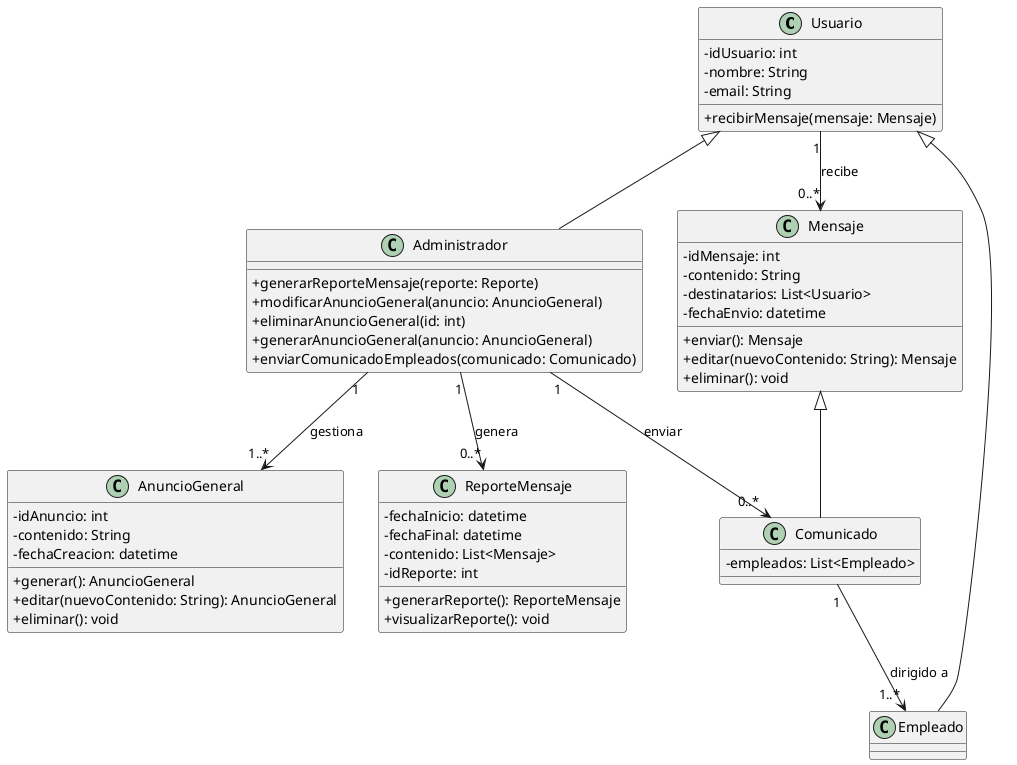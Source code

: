@startuml
' Encapsulación
skinparam classAttributeIconSize 0

class Usuario {
    - idUsuario: int
    - nombre: String
    - email: String
    + recibirMensaje(mensaje: Mensaje)
}

class Administrador {
    + generarReporteMensaje(reporte: Reporte)
    + modificarAnuncioGeneral(anuncio: AnuncioGeneral)
    + eliminarAnuncioGeneral(id: int)
    + generarAnuncioGeneral(anuncio: AnuncioGeneral)
    + enviarComunicadoEmpleados(comunicado: Comunicado)
}

class Empleado {

}

class ReporteMensaje {
    -fechaInicio: datetime
    -fechaFinal: datetime
    -contenido: List<Mensaje>
    -idReporte: int
    + generarReporte(): ReporteMensaje
    + visualizarReporte(): void
}


class Comunicado {
    - empleados: List<Empleado>
}

class Mensaje{
    - idMensaje: int
    - contenido: String
    - destinatarios: List<Usuario>
    - fechaEnvio: datetime
    + enviar(): Mensaje
    + editar(nuevoContenido: String): Mensaje
    + eliminar(): void
}

class AnuncioGeneral{
    - idAnuncio: int
    - contenido: String
    - fechaCreacion: datetime
    + generar(): AnuncioGeneral
    + editar(nuevoContenido: String): AnuncioGeneral
    + eliminar(): void
}


Usuario <|-- Empleado
Usuario <|-- Administrador

Administrador "1" --> "0..*" Comunicado: "enviar"
Administrador "1"--> "0..*" ReporteMensaje: "genera"
Administrador "1" --> "1..*" AnuncioGeneral: "gestiona"

Comunicado "1" --> "1..*" Empleado: "dirigido a"
Usuario "1" --> "0..*" Mensaje: "recibe"

Mensaje <|-- Comunicado

@enduml
